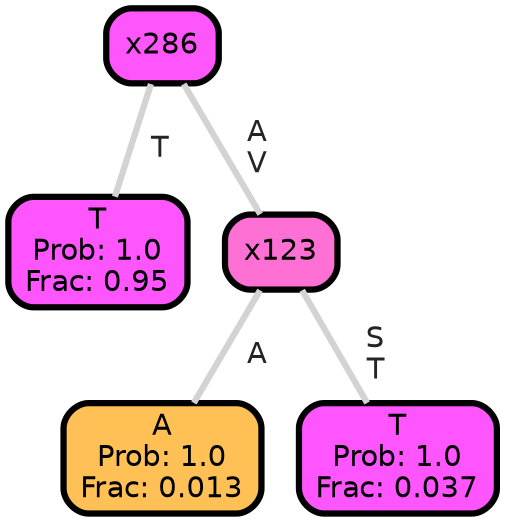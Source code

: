 graph Tree {
node [shape=box, style="filled, rounded",color="black",penwidth="3",fontcolor="black",                 fontname=helvetica] ;
graph [ranksep="0 equally", splines=straight,                 bgcolor=transparent, dpi=200] ;
edge [fontname=helvetica, fontweight=bold,fontcolor=grey14,color=lightgray] ;
0 [label="T
Prob: 1.0
Frac: 0.95", fillcolor="#ff55ff"] ;
1 [label="x286", fillcolor="#ff56fc"] ;
2 [label="A
Prob: 1.0
Frac: 0.013", fillcolor="#ffc155"] ;
3 [label="x123", fillcolor="#ff70d4"] ;
4 [label="T
Prob: 1.0
Frac: 0.037", fillcolor="#ff55ff"] ;
1 -- 0 [label=" T",penwidth=3] ;
1 -- 3 [label=" A\n V",penwidth=3] ;
3 -- 2 [label=" A",penwidth=3] ;
3 -- 4 [label=" S\n T",penwidth=3] ;
{rank = same;}}